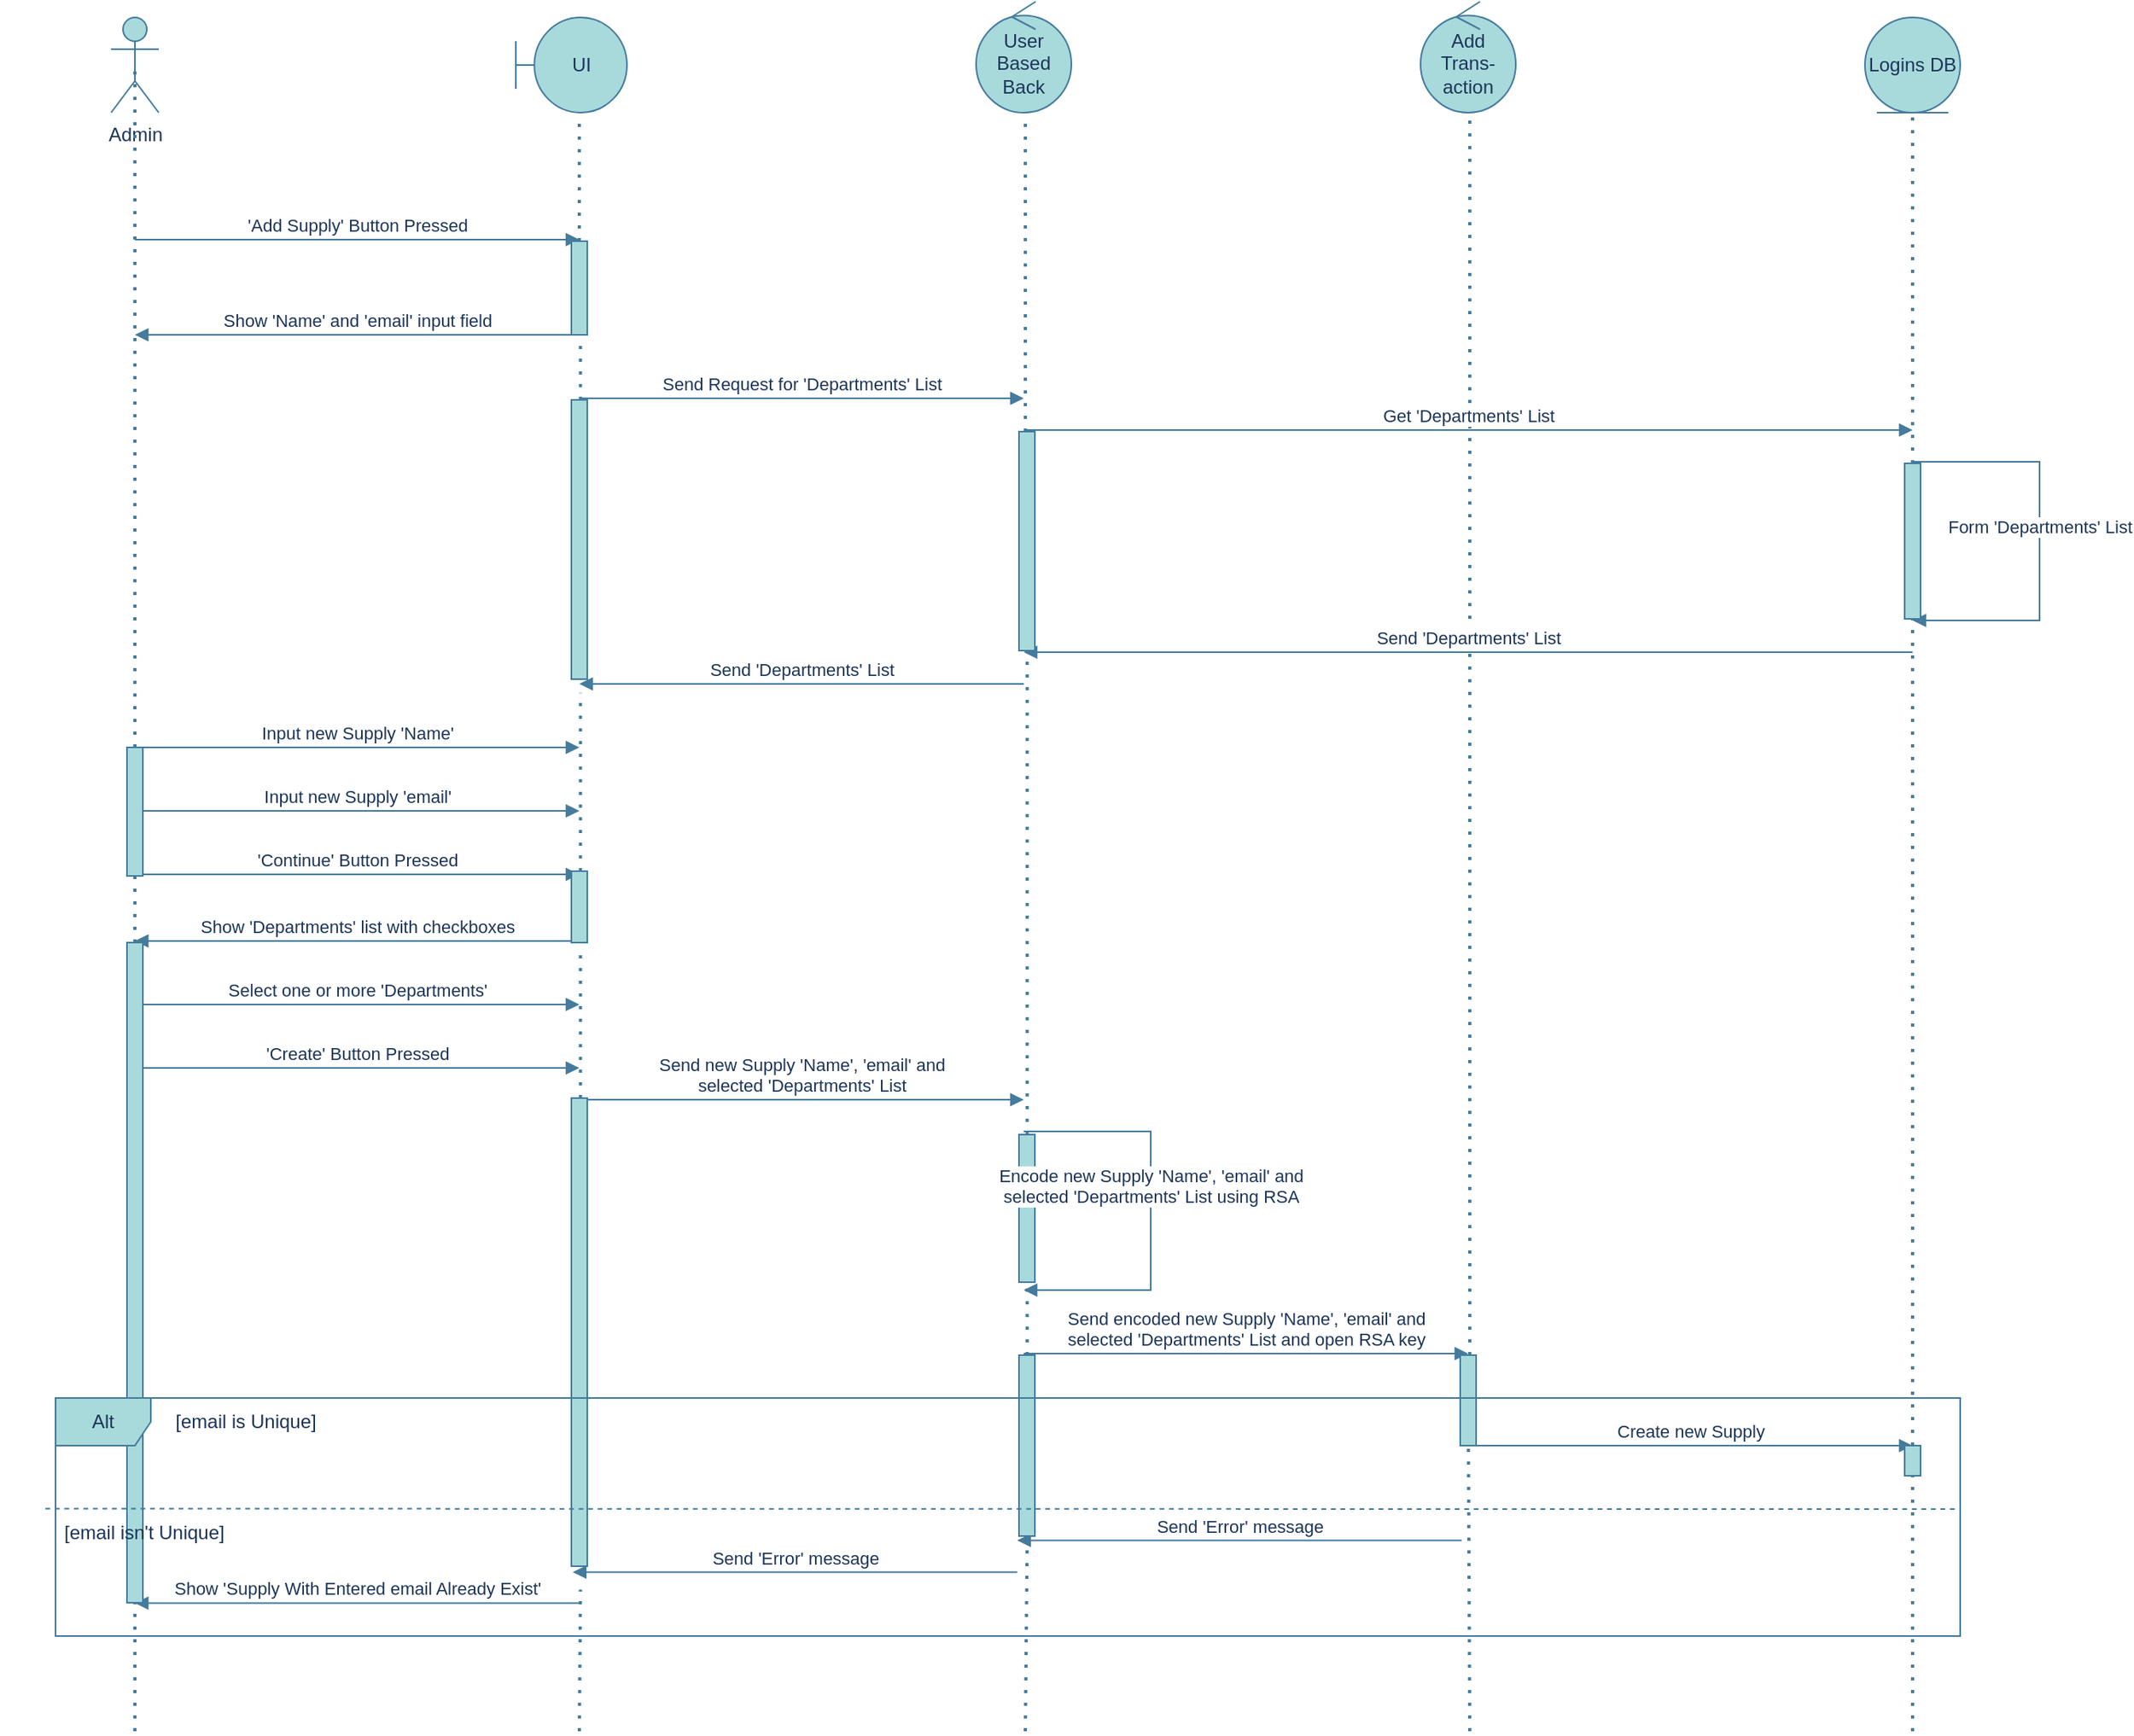 <mxfile version="22.0.8" type="device">
  <diagram name="Страница — 1" id="0B76WvvPK-JtLoFhgGi6">
    <mxGraphModel dx="1026" dy="692" grid="0" gridSize="10" guides="1" tooltips="1" connect="1" arrows="1" fold="1" page="1" pageScale="1" pageWidth="3300" pageHeight="4681" math="0" shadow="0">
      <root>
        <mxCell id="0" />
        <mxCell id="1" parent="0" />
        <mxCell id="c46tI5jB7tyj7JRPpumX-1" value="Admin&lt;br&gt;" style="shape=umlActor;verticalLabelPosition=bottom;verticalAlign=top;html=1;strokeColor=#457B9D;fontColor=#1D3557;fillColor=#A8DADC;" vertex="1" parent="1">
          <mxGeometry x="105" y="120" width="30" height="60" as="geometry" />
        </mxCell>
        <mxCell id="c46tI5jB7tyj7JRPpumX-2" value="UI" style="shape=umlBoundary;whiteSpace=wrap;html=1;strokeColor=#457B9D;fontColor=#1D3557;fillColor=#A8DADC;" vertex="1" parent="1">
          <mxGeometry x="360" y="120" width="70" height="60" as="geometry" />
        </mxCell>
        <mxCell id="c46tI5jB7tyj7JRPpumX-3" value="User Based Back" style="ellipse;shape=umlControl;whiteSpace=wrap;html=1;strokeColor=#457B9D;fontColor=#1D3557;fillColor=#A8DADC;" vertex="1" parent="1">
          <mxGeometry x="650" y="110" width="60" height="70" as="geometry" />
        </mxCell>
        <mxCell id="c46tI5jB7tyj7JRPpumX-4" value="Add Trans-action" style="ellipse;shape=umlControl;whiteSpace=wrap;html=1;strokeColor=#457B9D;fontColor=#1D3557;fillColor=#A8DADC;" vertex="1" parent="1">
          <mxGeometry x="930" y="110" width="60" height="70" as="geometry" />
        </mxCell>
        <mxCell id="c46tI5jB7tyj7JRPpumX-5" value="Logins DB" style="ellipse;shape=umlEntity;whiteSpace=wrap;html=1;strokeColor=#457B9D;fontColor=#1D3557;fillColor=#A8DADC;" vertex="1" parent="1">
          <mxGeometry x="1210" y="120" width="60" height="60" as="geometry" />
        </mxCell>
        <mxCell id="c46tI5jB7tyj7JRPpumX-6" value="" style="endArrow=none;dashed=1;html=1;dashPattern=1 3;strokeWidth=2;rounded=0;strokeColor=#457B9D;fontColor=#1D3557;fillColor=#A8DADC;entryX=0.5;entryY=0.5;entryDx=0;entryDy=0;entryPerimeter=0;" edge="1" parent="1" source="c46tI5jB7tyj7JRPpumX-47" target="c46tI5jB7tyj7JRPpumX-1">
          <mxGeometry width="50" height="50" relative="1" as="geometry">
            <mxPoint x="120" y="1200" as="sourcePoint" />
            <mxPoint x="119.5" y="260" as="targetPoint" />
          </mxGeometry>
        </mxCell>
        <mxCell id="c46tI5jB7tyj7JRPpumX-9" value="" style="endArrow=none;dashed=1;html=1;dashPattern=1 3;strokeWidth=2;rounded=0;strokeColor=#457B9D;fontColor=#1D3557;fillColor=#A8DADC;entryX=0.571;entryY=1.05;entryDx=0;entryDy=0;entryPerimeter=0;" edge="1" parent="1" source="c46tI5jB7tyj7JRPpumX-38" target="c46tI5jB7tyj7JRPpumX-2">
          <mxGeometry width="50" height="50" relative="1" as="geometry">
            <mxPoint x="400" y="1200" as="sourcePoint" />
            <mxPoint x="400" y="210" as="targetPoint" />
          </mxGeometry>
        </mxCell>
        <mxCell id="c46tI5jB7tyj7JRPpumX-10" value="" style="endArrow=none;dashed=1;html=1;dashPattern=1 3;strokeWidth=2;rounded=0;strokeColor=#457B9D;fontColor=#1D3557;fillColor=#A8DADC;entryX=0.517;entryY=1.029;entryDx=0;entryDy=0;entryPerimeter=0;" edge="1" parent="1" source="c46tI5jB7tyj7JRPpumX-43" target="c46tI5jB7tyj7JRPpumX-3">
          <mxGeometry width="50" height="50" relative="1" as="geometry">
            <mxPoint x="681" y="1200" as="sourcePoint" />
            <mxPoint x="680" y="200" as="targetPoint" />
          </mxGeometry>
        </mxCell>
        <mxCell id="c46tI5jB7tyj7JRPpumX-11" value="" style="endArrow=none;dashed=1;html=1;dashPattern=1 3;strokeWidth=2;rounded=0;strokeColor=#457B9D;fontColor=#1D3557;fillColor=#A8DADC;entryX=0.517;entryY=1;entryDx=0;entryDy=0;entryPerimeter=0;" edge="1" parent="1" source="c46tI5jB7tyj7JRPpumX-60" target="c46tI5jB7tyj7JRPpumX-4">
          <mxGeometry width="50" height="50" relative="1" as="geometry">
            <mxPoint x="961" y="1200" as="sourcePoint" />
            <mxPoint x="961" y="200" as="targetPoint" />
          </mxGeometry>
        </mxCell>
        <mxCell id="c46tI5jB7tyj7JRPpumX-12" value="" style="endArrow=none;dashed=1;html=1;dashPattern=1 3;strokeWidth=2;rounded=0;strokeColor=#457B9D;fontColor=#1D3557;fillColor=#A8DADC;entryX=0.5;entryY=1;entryDx=0;entryDy=0;" edge="1" parent="1" source="c46tI5jB7tyj7JRPpumX-45" target="c46tI5jB7tyj7JRPpumX-5">
          <mxGeometry width="50" height="50" relative="1" as="geometry">
            <mxPoint x="1240" y="1200" as="sourcePoint" />
            <mxPoint x="1240.88" y="190" as="targetPoint" />
          </mxGeometry>
        </mxCell>
        <mxCell id="c46tI5jB7tyj7JRPpumX-14" value="&#39;Add Supply&#39; Button Pressed" style="html=1;verticalAlign=bottom;endArrow=block;curved=0;rounded=0;strokeColor=#457B9D;fontColor=#1D3557;fillColor=#A8DADC;" edge="1" parent="1">
          <mxGeometry width="80" relative="1" as="geometry">
            <mxPoint x="120" y="260" as="sourcePoint" />
            <mxPoint x="400" y="260" as="targetPoint" />
          </mxGeometry>
        </mxCell>
        <mxCell id="c46tI5jB7tyj7JRPpumX-15" value="Show &#39;Name&#39; and &#39;email&#39; input field" style="html=1;verticalAlign=bottom;endArrow=block;curved=0;rounded=0;strokeColor=#457B9D;fontColor=#1D3557;fillColor=#A8DADC;" edge="1" parent="1">
          <mxGeometry width="80" relative="1" as="geometry">
            <mxPoint x="400" y="320" as="sourcePoint" />
            <mxPoint x="120" y="320" as="targetPoint" />
          </mxGeometry>
        </mxCell>
        <mxCell id="c46tI5jB7tyj7JRPpumX-16" value="Send Request for &#39;Departments&#39; List" style="html=1;verticalAlign=bottom;endArrow=block;curved=0;rounded=0;strokeColor=#457B9D;fontColor=#1D3557;fillColor=#A8DADC;" edge="1" parent="1">
          <mxGeometry width="80" relative="1" as="geometry">
            <mxPoint x="400" y="360" as="sourcePoint" />
            <mxPoint x="680" y="360" as="targetPoint" />
          </mxGeometry>
        </mxCell>
        <mxCell id="c46tI5jB7tyj7JRPpumX-17" value="Get &#39;Departments&#39; List" style="html=1;verticalAlign=bottom;endArrow=block;curved=0;rounded=0;strokeColor=#457B9D;fontColor=#1D3557;fillColor=#A8DADC;" edge="1" parent="1">
          <mxGeometry width="80" relative="1" as="geometry">
            <mxPoint x="680" y="380" as="sourcePoint" />
            <mxPoint x="1240" y="380" as="targetPoint" />
          </mxGeometry>
        </mxCell>
        <mxCell id="c46tI5jB7tyj7JRPpumX-18" value="Form &#39;Departments&#39; List" style="html=1;verticalAlign=bottom;endArrow=block;curved=0;rounded=0;strokeColor=#457B9D;fontColor=#1D3557;fillColor=#A8DADC;" edge="1" parent="1">
          <mxGeometry width="80" relative="1" as="geometry">
            <mxPoint x="1240" y="400" as="sourcePoint" />
            <mxPoint x="1240" y="500" as="targetPoint" />
            <Array as="points">
              <mxPoint x="1320" y="400" />
              <mxPoint x="1320" y="500" />
            </Array>
          </mxGeometry>
        </mxCell>
        <mxCell id="c46tI5jB7tyj7JRPpumX-19" value="Send &#39;Departments&#39; List" style="html=1;verticalAlign=bottom;endArrow=block;curved=0;rounded=0;strokeColor=#457B9D;fontColor=#1D3557;fillColor=#A8DADC;" edge="1" parent="1">
          <mxGeometry width="80" relative="1" as="geometry">
            <mxPoint x="1240" y="520" as="sourcePoint" />
            <mxPoint x="680" y="520" as="targetPoint" />
          </mxGeometry>
        </mxCell>
        <mxCell id="c46tI5jB7tyj7JRPpumX-20" value="Send &#39;Departments&#39; List" style="html=1;verticalAlign=bottom;endArrow=block;curved=0;rounded=0;strokeColor=#457B9D;fontColor=#1D3557;fillColor=#A8DADC;" edge="1" parent="1">
          <mxGeometry width="80" relative="1" as="geometry">
            <mxPoint x="680" y="540" as="sourcePoint" />
            <mxPoint x="400" y="540" as="targetPoint" />
          </mxGeometry>
        </mxCell>
        <mxCell id="c46tI5jB7tyj7JRPpumX-21" value="Input new Supply &#39;Name&#39;" style="html=1;verticalAlign=bottom;endArrow=block;curved=0;rounded=0;strokeColor=#457B9D;fontColor=#1D3557;fillColor=#A8DADC;" edge="1" parent="1">
          <mxGeometry width="80" relative="1" as="geometry">
            <mxPoint x="120" y="580" as="sourcePoint" />
            <mxPoint x="400" y="580" as="targetPoint" />
          </mxGeometry>
        </mxCell>
        <mxCell id="c46tI5jB7tyj7JRPpumX-22" value="Show &#39;Departments&#39; list with checkboxes" style="html=1;verticalAlign=bottom;endArrow=block;curved=0;rounded=0;strokeColor=#457B9D;fontColor=#1D3557;fillColor=#A8DADC;" edge="1" parent="1">
          <mxGeometry width="80" relative="1" as="geometry">
            <mxPoint x="400" y="702" as="sourcePoint" />
            <mxPoint x="120" y="702" as="targetPoint" />
          </mxGeometry>
        </mxCell>
        <mxCell id="c46tI5jB7tyj7JRPpumX-23" value="Select one or more &#39;Departments&#39;" style="html=1;verticalAlign=bottom;endArrow=block;curved=0;rounded=0;strokeColor=#457B9D;fontColor=#1D3557;fillColor=#A8DADC;" edge="1" parent="1">
          <mxGeometry width="80" relative="1" as="geometry">
            <mxPoint x="120" y="742" as="sourcePoint" />
            <mxPoint x="400" y="742" as="targetPoint" />
          </mxGeometry>
        </mxCell>
        <mxCell id="c46tI5jB7tyj7JRPpumX-24" value="&#39;Create&#39; Button Pressed" style="html=1;verticalAlign=bottom;endArrow=block;curved=0;rounded=0;strokeColor=#457B9D;fontColor=#1D3557;fillColor=#A8DADC;" edge="1" parent="1">
          <mxGeometry width="80" relative="1" as="geometry">
            <mxPoint x="120" y="782" as="sourcePoint" />
            <mxPoint x="400" y="782" as="targetPoint" />
          </mxGeometry>
        </mxCell>
        <mxCell id="c46tI5jB7tyj7JRPpumX-25" value="Send new Supply &#39;Name&#39;, &#39;email&#39; and &lt;br&gt;selected &#39;Departments&#39; List" style="html=1;verticalAlign=bottom;endArrow=block;curved=0;rounded=0;strokeColor=#457B9D;fontColor=#1D3557;fillColor=#A8DADC;" edge="1" parent="1">
          <mxGeometry width="80" relative="1" as="geometry">
            <mxPoint x="400" y="802" as="sourcePoint" />
            <mxPoint x="680" y="802" as="targetPoint" />
          </mxGeometry>
        </mxCell>
        <mxCell id="c46tI5jB7tyj7JRPpumX-27" value="Send encoded new Supply &#39;Name&#39;, &#39;email&#39; and &lt;br&gt;selected &#39;Departments&#39; List and open RSA key" style="html=1;verticalAlign=bottom;endArrow=block;curved=0;rounded=0;strokeColor=#457B9D;fontColor=#1D3557;fillColor=#A8DADC;" edge="1" parent="1">
          <mxGeometry width="80" relative="1" as="geometry">
            <mxPoint x="680" y="962" as="sourcePoint" />
            <mxPoint x="960" y="962" as="targetPoint" />
          </mxGeometry>
        </mxCell>
        <mxCell id="c46tI5jB7tyj7JRPpumX-28" value="Input new Supply &#39;email&#39;" style="html=1;verticalAlign=bottom;endArrow=block;curved=0;rounded=0;strokeColor=#457B9D;fontColor=#1D3557;fillColor=#A8DADC;" edge="1" parent="1">
          <mxGeometry width="80" relative="1" as="geometry">
            <mxPoint x="120" y="620" as="sourcePoint" />
            <mxPoint x="400" y="620" as="targetPoint" />
          </mxGeometry>
        </mxCell>
        <mxCell id="c46tI5jB7tyj7JRPpumX-29" value="&#39;Continue&#39; Button Pressed" style="html=1;verticalAlign=bottom;endArrow=block;curved=0;rounded=0;strokeColor=#457B9D;fontColor=#1D3557;fillColor=#A8DADC;" edge="1" parent="1">
          <mxGeometry width="80" relative="1" as="geometry">
            <mxPoint x="120" y="660" as="sourcePoint" />
            <mxPoint x="400" y="660" as="targetPoint" />
          </mxGeometry>
        </mxCell>
        <mxCell id="c46tI5jB7tyj7JRPpumX-30" value="Create new Supply" style="html=1;verticalAlign=bottom;endArrow=block;curved=0;rounded=0;strokeColor=#457B9D;fontColor=#1D3557;fillColor=#A8DADC;" edge="1" parent="1">
          <mxGeometry width="80" relative="1" as="geometry">
            <mxPoint x="960" y="1020" as="sourcePoint" />
            <mxPoint x="1240" y="1020" as="targetPoint" />
          </mxGeometry>
        </mxCell>
        <mxCell id="c46tI5jB7tyj7JRPpumX-32" value="[email is Unique]" style="text;html=1;strokeColor=none;fillColor=none;align=center;verticalAlign=middle;whiteSpace=wrap;rounded=0;fontColor=#1D3557;" vertex="1" parent="1">
          <mxGeometry x="100" y="990" width="180" height="30" as="geometry" />
        </mxCell>
        <mxCell id="c46tI5jB7tyj7JRPpumX-35" value="Send &#39;Error&#39; message" style="html=1;verticalAlign=bottom;endArrow=block;curved=0;rounded=0;strokeColor=#457B9D;fontColor=#1D3557;fillColor=#A8DADC;" edge="1" parent="1">
          <mxGeometry width="80" relative="1" as="geometry">
            <mxPoint x="955.9" y="1079.75" as="sourcePoint" />
            <mxPoint x="675.9" y="1079.75" as="targetPoint" />
          </mxGeometry>
        </mxCell>
        <mxCell id="c46tI5jB7tyj7JRPpumX-36" value="Send &#39;Error&#39; message" style="html=1;verticalAlign=bottom;endArrow=block;curved=0;rounded=0;strokeColor=#457B9D;fontColor=#1D3557;fillColor=#A8DADC;" edge="1" parent="1">
          <mxGeometry width="80" relative="1" as="geometry">
            <mxPoint x="675.9" y="1099.75" as="sourcePoint" />
            <mxPoint x="395.9" y="1099.75" as="targetPoint" />
          </mxGeometry>
        </mxCell>
        <mxCell id="c46tI5jB7tyj7JRPpumX-37" value="Show &#39;Supply With Entered email Already Exist&#39;" style="html=1;verticalAlign=bottom;endArrow=block;curved=0;rounded=0;strokeColor=#457B9D;fontColor=#1D3557;fillColor=#A8DADC;" edge="1" parent="1">
          <mxGeometry width="80" relative="1" as="geometry">
            <mxPoint x="400" y="1119.25" as="sourcePoint" />
            <mxPoint x="120" y="1119.25" as="targetPoint" />
          </mxGeometry>
        </mxCell>
        <mxCell id="c46tI5jB7tyj7JRPpumX-40" value="" style="endArrow=none;dashed=1;html=1;dashPattern=1 3;strokeWidth=2;rounded=0;strokeColor=#457B9D;fontColor=#1D3557;fillColor=#A8DADC;entryX=0.571;entryY=1.05;entryDx=0;entryDy=0;entryPerimeter=0;" edge="1" parent="1" source="c46tI5jB7tyj7JRPpumX-41" target="c46tI5jB7tyj7JRPpumX-38">
          <mxGeometry width="50" height="50" relative="1" as="geometry">
            <mxPoint x="400" y="1200" as="sourcePoint" />
            <mxPoint x="400" y="183" as="targetPoint" />
          </mxGeometry>
        </mxCell>
        <mxCell id="c46tI5jB7tyj7JRPpumX-38" value="" style="html=1;points=[[0,0,0,0,5],[0,1,0,0,-5],[1,0,0,0,5],[1,1,0,0,-5]];perimeter=orthogonalPerimeter;outlineConnect=0;targetShapes=umlLifeline;portConstraint=eastwest;newEdgeStyle={&quot;curved&quot;:0,&quot;rounded&quot;:0};strokeColor=#457B9D;fontColor=#1D3557;fillColor=#A8DADC;" vertex="1" parent="1">
          <mxGeometry x="395" y="261" width="10" height="59" as="geometry" />
        </mxCell>
        <mxCell id="c46tI5jB7tyj7JRPpumX-42" value="" style="endArrow=none;dashed=1;html=1;dashPattern=1 3;strokeWidth=2;rounded=0;strokeColor=#457B9D;fontColor=#1D3557;fillColor=#A8DADC;entryX=0.571;entryY=1.05;entryDx=0;entryDy=0;entryPerimeter=0;" edge="1" parent="1" source="c46tI5jB7tyj7JRPpumX-50" target="c46tI5jB7tyj7JRPpumX-41">
          <mxGeometry width="50" height="50" relative="1" as="geometry">
            <mxPoint x="400" y="1200" as="sourcePoint" />
            <mxPoint x="401" y="323" as="targetPoint" />
          </mxGeometry>
        </mxCell>
        <mxCell id="c46tI5jB7tyj7JRPpumX-41" value="" style="html=1;points=[[0,0,0,0,5],[0,1,0,0,-5],[1,0,0,0,5],[1,1,0,0,-5]];perimeter=orthogonalPerimeter;outlineConnect=0;targetShapes=umlLifeline;portConstraint=eastwest;newEdgeStyle={&quot;curved&quot;:0,&quot;rounded&quot;:0};strokeColor=#457B9D;fontColor=#1D3557;fillColor=#A8DADC;" vertex="1" parent="1">
          <mxGeometry x="395" y="361" width="10" height="176" as="geometry" />
        </mxCell>
        <mxCell id="c46tI5jB7tyj7JRPpumX-44" value="" style="endArrow=none;dashed=1;html=1;dashPattern=1 3;strokeWidth=2;rounded=0;strokeColor=#457B9D;fontColor=#1D3557;fillColor=#A8DADC;entryX=0.517;entryY=1.029;entryDx=0;entryDy=0;entryPerimeter=0;" edge="1" parent="1" source="c46tI5jB7tyj7JRPpumX-56" target="c46tI5jB7tyj7JRPpumX-43">
          <mxGeometry width="50" height="50" relative="1" as="geometry">
            <mxPoint x="681" y="1200" as="sourcePoint" />
            <mxPoint x="681" y="182" as="targetPoint" />
          </mxGeometry>
        </mxCell>
        <mxCell id="c46tI5jB7tyj7JRPpumX-43" value="" style="html=1;points=[[0,0,0,0,5],[0,1,0,0,-5],[1,0,0,0,5],[1,1,0,0,-5]];perimeter=orthogonalPerimeter;outlineConnect=0;targetShapes=umlLifeline;portConstraint=eastwest;newEdgeStyle={&quot;curved&quot;:0,&quot;rounded&quot;:0};strokeColor=#457B9D;fontColor=#1D3557;fillColor=#A8DADC;" vertex="1" parent="1">
          <mxGeometry x="677" y="381" width="10" height="138" as="geometry" />
        </mxCell>
        <mxCell id="c46tI5jB7tyj7JRPpumX-46" value="" style="endArrow=none;dashed=1;html=1;dashPattern=1 3;strokeWidth=2;rounded=0;strokeColor=#457B9D;fontColor=#1D3557;fillColor=#A8DADC;entryX=0.5;entryY=1;entryDx=0;entryDy=0;" edge="1" parent="1" source="c46tI5jB7tyj7JRPpumX-62" target="c46tI5jB7tyj7JRPpumX-45">
          <mxGeometry width="50" height="50" relative="1" as="geometry">
            <mxPoint x="1240" y="1200" as="sourcePoint" />
            <mxPoint x="1240" y="180" as="targetPoint" />
          </mxGeometry>
        </mxCell>
        <mxCell id="c46tI5jB7tyj7JRPpumX-45" value="" style="html=1;points=[[0,0,0,0,5],[0,1,0,0,-5],[1,0,0,0,5],[1,1,0,0,-5]];perimeter=orthogonalPerimeter;outlineConnect=0;targetShapes=umlLifeline;portConstraint=eastwest;newEdgeStyle={&quot;curved&quot;:0,&quot;rounded&quot;:0};strokeColor=#457B9D;fontColor=#1D3557;fillColor=#A8DADC;" vertex="1" parent="1">
          <mxGeometry x="1235" y="401" width="10" height="98" as="geometry" />
        </mxCell>
        <mxCell id="c46tI5jB7tyj7JRPpumX-48" value="" style="endArrow=none;dashed=1;html=1;dashPattern=1 3;strokeWidth=2;rounded=0;strokeColor=#457B9D;fontColor=#1D3557;fillColor=#A8DADC;entryX=0.5;entryY=0.5;entryDx=0;entryDy=0;entryPerimeter=0;" edge="1" parent="1" source="c46tI5jB7tyj7JRPpumX-52" target="c46tI5jB7tyj7JRPpumX-47">
          <mxGeometry width="50" height="50" relative="1" as="geometry">
            <mxPoint x="120" y="1200" as="sourcePoint" />
            <mxPoint x="120" y="150" as="targetPoint" />
          </mxGeometry>
        </mxCell>
        <mxCell id="c46tI5jB7tyj7JRPpumX-47" value="" style="html=1;points=[[0,0,0,0,5],[0,1,0,0,-5],[1,0,0,0,5],[1,1,0,0,-5]];perimeter=orthogonalPerimeter;outlineConnect=0;targetShapes=umlLifeline;portConstraint=eastwest;newEdgeStyle={&quot;curved&quot;:0,&quot;rounded&quot;:0};strokeColor=#457B9D;fontColor=#1D3557;fillColor=#A8DADC;" vertex="1" parent="1">
          <mxGeometry x="115" y="580" width="10" height="81" as="geometry" />
        </mxCell>
        <mxCell id="c46tI5jB7tyj7JRPpumX-51" value="" style="endArrow=none;dashed=1;html=1;dashPattern=1 3;strokeWidth=2;rounded=0;strokeColor=#457B9D;fontColor=#1D3557;fillColor=#A8DADC;entryX=0.571;entryY=1.05;entryDx=0;entryDy=0;entryPerimeter=0;" edge="1" parent="1" source="c46tI5jB7tyj7JRPpumX-54" target="c46tI5jB7tyj7JRPpumX-50">
          <mxGeometry width="50" height="50" relative="1" as="geometry">
            <mxPoint x="400" y="1200" as="sourcePoint" />
            <mxPoint x="401" y="546" as="targetPoint" />
          </mxGeometry>
        </mxCell>
        <mxCell id="c46tI5jB7tyj7JRPpumX-50" value="" style="html=1;points=[[0,0,0,0,5],[0,1,0,0,-5],[1,0,0,0,5],[1,1,0,0,-5]];perimeter=orthogonalPerimeter;outlineConnect=0;targetShapes=umlLifeline;portConstraint=eastwest;newEdgeStyle={&quot;curved&quot;:0,&quot;rounded&quot;:0};strokeColor=#457B9D;fontColor=#1D3557;fillColor=#A8DADC;" vertex="1" parent="1">
          <mxGeometry x="395" y="658" width="10" height="45" as="geometry" />
        </mxCell>
        <mxCell id="c46tI5jB7tyj7JRPpumX-53" value="" style="endArrow=none;dashed=1;html=1;dashPattern=1 3;strokeWidth=2;rounded=0;strokeColor=#457B9D;fontColor=#1D3557;fillColor=#A8DADC;entryX=0.5;entryY=0.5;entryDx=0;entryDy=0;entryPerimeter=0;" edge="1" parent="1" target="c46tI5jB7tyj7JRPpumX-52">
          <mxGeometry width="50" height="50" relative="1" as="geometry">
            <mxPoint x="120" y="1200" as="sourcePoint" />
            <mxPoint x="120" y="621" as="targetPoint" />
          </mxGeometry>
        </mxCell>
        <mxCell id="c46tI5jB7tyj7JRPpumX-52" value="" style="html=1;points=[[0,0,0,0,5],[0,1,0,0,-5],[1,0,0,0,5],[1,1,0,0,-5]];perimeter=orthogonalPerimeter;outlineConnect=0;targetShapes=umlLifeline;portConstraint=eastwest;newEdgeStyle={&quot;curved&quot;:0,&quot;rounded&quot;:0};strokeColor=#457B9D;fontColor=#1D3557;fillColor=#A8DADC;" vertex="1" parent="1">
          <mxGeometry x="115" y="703" width="10" height="416" as="geometry" />
        </mxCell>
        <mxCell id="c46tI5jB7tyj7JRPpumX-55" value="" style="endArrow=none;dashed=1;html=1;dashPattern=1 3;strokeWidth=2;rounded=0;strokeColor=#457B9D;fontColor=#1D3557;fillColor=#A8DADC;entryX=0.571;entryY=1.05;entryDx=0;entryDy=0;entryPerimeter=0;" edge="1" parent="1" target="c46tI5jB7tyj7JRPpumX-54">
          <mxGeometry width="50" height="50" relative="1" as="geometry">
            <mxPoint x="400" y="1200" as="sourcePoint" />
            <mxPoint x="401" y="705" as="targetPoint" />
          </mxGeometry>
        </mxCell>
        <mxCell id="c46tI5jB7tyj7JRPpumX-54" value="" style="html=1;points=[[0,0,0,0,5],[0,1,0,0,-5],[1,0,0,0,5],[1,1,0,0,-5]];perimeter=orthogonalPerimeter;outlineConnect=0;targetShapes=umlLifeline;portConstraint=eastwest;newEdgeStyle={&quot;curved&quot;:0,&quot;rounded&quot;:0};strokeColor=#457B9D;fontColor=#1D3557;fillColor=#A8DADC;" vertex="1" parent="1">
          <mxGeometry x="395" y="801" width="10" height="295" as="geometry" />
        </mxCell>
        <mxCell id="c46tI5jB7tyj7JRPpumX-57" value="" style="endArrow=none;dashed=1;html=1;dashPattern=1 3;strokeWidth=2;rounded=0;strokeColor=#457B9D;fontColor=#1D3557;fillColor=#A8DADC;entryX=0.517;entryY=1.029;entryDx=0;entryDy=0;entryPerimeter=0;" edge="1" parent="1" source="c46tI5jB7tyj7JRPpumX-58" target="c46tI5jB7tyj7JRPpumX-56">
          <mxGeometry width="50" height="50" relative="1" as="geometry">
            <mxPoint x="681" y="1200" as="sourcePoint" />
            <mxPoint x="682" y="523" as="targetPoint" />
          </mxGeometry>
        </mxCell>
        <mxCell id="c46tI5jB7tyj7JRPpumX-56" value="" style="html=1;points=[[0,0,0,0,5],[0,1,0,0,-5],[1,0,0,0,5],[1,1,0,0,-5]];perimeter=orthogonalPerimeter;outlineConnect=0;targetShapes=umlLifeline;portConstraint=eastwest;newEdgeStyle={&quot;curved&quot;:0,&quot;rounded&quot;:0};strokeColor=#457B9D;fontColor=#1D3557;fillColor=#A8DADC;" vertex="1" parent="1">
          <mxGeometry x="677" y="824" width="10" height="93" as="geometry" />
        </mxCell>
        <mxCell id="c46tI5jB7tyj7JRPpumX-26" value="Encode new Supply &#39;Name&#39;, &#39;email&#39; and &lt;br&gt;selected &#39;Departments&#39; List using RSA" style="html=1;verticalAlign=bottom;endArrow=block;curved=0;rounded=0;strokeColor=#457B9D;fontColor=#1D3557;fillColor=#A8DADC;" edge="1" parent="1">
          <mxGeometry width="80" relative="1" as="geometry">
            <mxPoint x="680" y="822" as="sourcePoint" />
            <mxPoint x="680" y="922" as="targetPoint" />
            <Array as="points">
              <mxPoint x="760" y="822" />
              <mxPoint x="760" y="922" />
            </Array>
            <mxPoint as="offset" />
          </mxGeometry>
        </mxCell>
        <mxCell id="c46tI5jB7tyj7JRPpumX-59" value="" style="endArrow=none;dashed=1;html=1;dashPattern=1 3;strokeWidth=2;rounded=0;strokeColor=#457B9D;fontColor=#1D3557;fillColor=#A8DADC;entryX=0.517;entryY=1.029;entryDx=0;entryDy=0;entryPerimeter=0;" edge="1" parent="1" target="c46tI5jB7tyj7JRPpumX-58">
          <mxGeometry width="50" height="50" relative="1" as="geometry">
            <mxPoint x="681" y="1200" as="sourcePoint" />
            <mxPoint x="682" y="920" as="targetPoint" />
          </mxGeometry>
        </mxCell>
        <mxCell id="c46tI5jB7tyj7JRPpumX-58" value="" style="html=1;points=[[0,0,0,0,5],[0,1,0,0,-5],[1,0,0,0,5],[1,1,0,0,-5]];perimeter=orthogonalPerimeter;outlineConnect=0;targetShapes=umlLifeline;portConstraint=eastwest;newEdgeStyle={&quot;curved&quot;:0,&quot;rounded&quot;:0};strokeColor=#457B9D;fontColor=#1D3557;fillColor=#A8DADC;" vertex="1" parent="1">
          <mxGeometry x="677" y="963" width="10" height="114" as="geometry" />
        </mxCell>
        <mxCell id="c46tI5jB7tyj7JRPpumX-61" value="" style="endArrow=none;dashed=1;html=1;dashPattern=1 3;strokeWidth=2;rounded=0;strokeColor=#457B9D;fontColor=#1D3557;fillColor=#A8DADC;entryX=0.517;entryY=1;entryDx=0;entryDy=0;entryPerimeter=0;" edge="1" parent="1" target="c46tI5jB7tyj7JRPpumX-60">
          <mxGeometry width="50" height="50" relative="1" as="geometry">
            <mxPoint x="961" y="1200" as="sourcePoint" />
            <mxPoint x="961" y="180" as="targetPoint" />
          </mxGeometry>
        </mxCell>
        <mxCell id="c46tI5jB7tyj7JRPpumX-60" value="" style="html=1;points=[[0,0,0,0,5],[0,1,0,0,-5],[1,0,0,0,5],[1,1,0,0,-5]];perimeter=orthogonalPerimeter;outlineConnect=0;targetShapes=umlLifeline;portConstraint=eastwest;newEdgeStyle={&quot;curved&quot;:0,&quot;rounded&quot;:0};strokeColor=#457B9D;fontColor=#1D3557;fillColor=#A8DADC;" vertex="1" parent="1">
          <mxGeometry x="955" y="963" width="10" height="57" as="geometry" />
        </mxCell>
        <mxCell id="c46tI5jB7tyj7JRPpumX-63" value="" style="endArrow=none;dashed=1;html=1;dashPattern=1 3;strokeWidth=2;rounded=0;strokeColor=#457B9D;fontColor=#1D3557;fillColor=#A8DADC;entryX=0.5;entryY=1;entryDx=0;entryDy=0;" edge="1" parent="1" target="c46tI5jB7tyj7JRPpumX-62">
          <mxGeometry width="50" height="50" relative="1" as="geometry">
            <mxPoint x="1240" y="1200" as="sourcePoint" />
            <mxPoint x="1240" y="499" as="targetPoint" />
          </mxGeometry>
        </mxCell>
        <mxCell id="c46tI5jB7tyj7JRPpumX-62" value="" style="html=1;points=[[0,0,0,0,5],[0,1,0,0,-5],[1,0,0,0,5],[1,1,0,0,-5]];perimeter=orthogonalPerimeter;outlineConnect=0;targetShapes=umlLifeline;portConstraint=eastwest;newEdgeStyle={&quot;curved&quot;:0,&quot;rounded&quot;:0};strokeColor=#457B9D;fontColor=#1D3557;fillColor=#A8DADC;" vertex="1" parent="1">
          <mxGeometry x="1235" y="1020" width="10" height="19" as="geometry" />
        </mxCell>
        <mxCell id="c46tI5jB7tyj7JRPpumX-31" value="" style="endArrow=none;dashed=1;html=1;rounded=0;strokeColor=#457B9D;fontColor=#1D3557;fillColor=#A8DADC;entryX=0.998;entryY=0.467;entryDx=0;entryDy=0;entryPerimeter=0;exitX=-0.002;exitY=0.55;exitDx=0;exitDy=0;exitPerimeter=0;" edge="1" parent="1" target="c46tI5jB7tyj7JRPpumX-33">
          <mxGeometry width="50" height="50" relative="1" as="geometry">
            <mxPoint x="63.56" y="1059.75" as="sourcePoint" />
            <mxPoint x="1240" y="1059.75" as="targetPoint" />
          </mxGeometry>
        </mxCell>
        <mxCell id="c46tI5jB7tyj7JRPpumX-33" value="Alt" style="shape=umlFrame;whiteSpace=wrap;html=1;pointerEvents=0;strokeColor=#457B9D;fontColor=#1D3557;fillColor=#A8DADC;" vertex="1" parent="1">
          <mxGeometry x="70" y="990" width="1200" height="150" as="geometry" />
        </mxCell>
        <mxCell id="c46tI5jB7tyj7JRPpumX-34" value="[email isn&#39;t Unique]" style="text;html=1;strokeColor=none;fillColor=none;align=center;verticalAlign=middle;whiteSpace=wrap;rounded=0;fontColor=#1D3557;" vertex="1" parent="1">
          <mxGeometry x="35.9" y="1059.75" width="180" height="30" as="geometry" />
        </mxCell>
      </root>
    </mxGraphModel>
  </diagram>
</mxfile>
